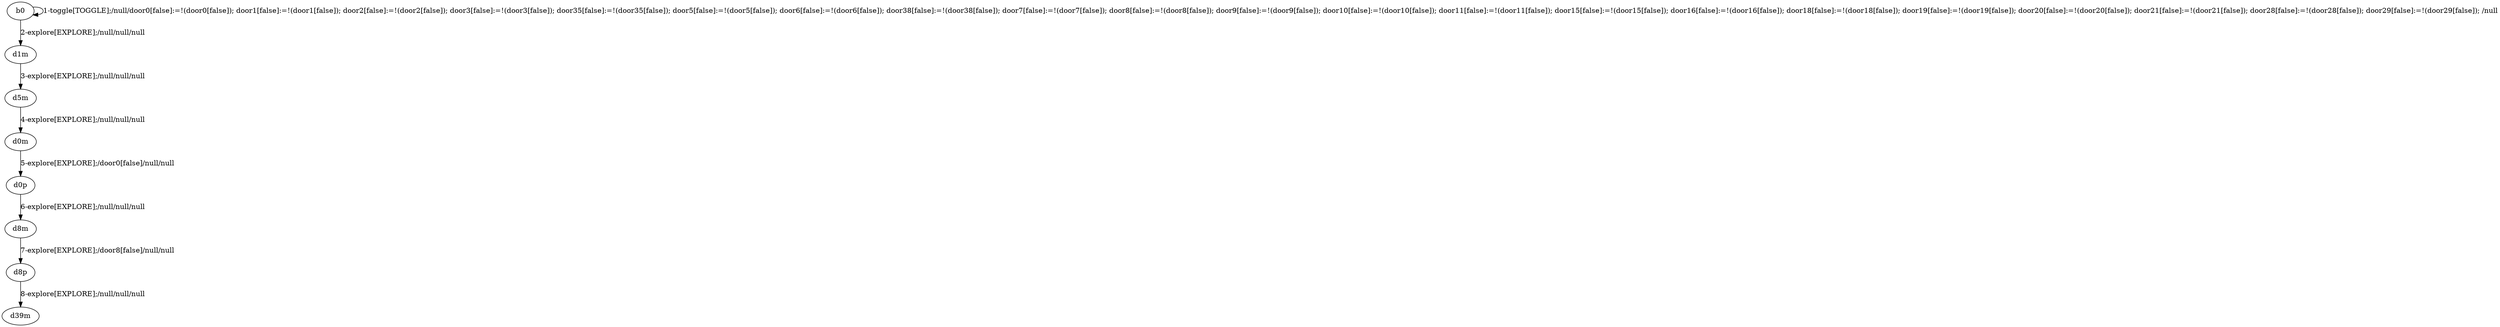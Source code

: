 # Total number of goals covered by this test: 1
# d8p --> d39m

digraph g {
"b0" -> "b0" [label = "1-toggle[TOGGLE];/null/door0[false]:=!(door0[false]); door1[false]:=!(door1[false]); door2[false]:=!(door2[false]); door3[false]:=!(door3[false]); door35[false]:=!(door35[false]); door5[false]:=!(door5[false]); door6[false]:=!(door6[false]); door38[false]:=!(door38[false]); door7[false]:=!(door7[false]); door8[false]:=!(door8[false]); door9[false]:=!(door9[false]); door10[false]:=!(door10[false]); door11[false]:=!(door11[false]); door15[false]:=!(door15[false]); door16[false]:=!(door16[false]); door18[false]:=!(door18[false]); door19[false]:=!(door19[false]); door20[false]:=!(door20[false]); door21[false]:=!(door21[false]); door28[false]:=!(door28[false]); door29[false]:=!(door29[false]); /null"];
"b0" -> "d1m" [label = "2-explore[EXPLORE];/null/null/null"];
"d1m" -> "d5m" [label = "3-explore[EXPLORE];/null/null/null"];
"d5m" -> "d0m" [label = "4-explore[EXPLORE];/null/null/null"];
"d0m" -> "d0p" [label = "5-explore[EXPLORE];/door0[false]/null/null"];
"d0p" -> "d8m" [label = "6-explore[EXPLORE];/null/null/null"];
"d8m" -> "d8p" [label = "7-explore[EXPLORE];/door8[false]/null/null"];
"d8p" -> "d39m" [label = "8-explore[EXPLORE];/null/null/null"];
}